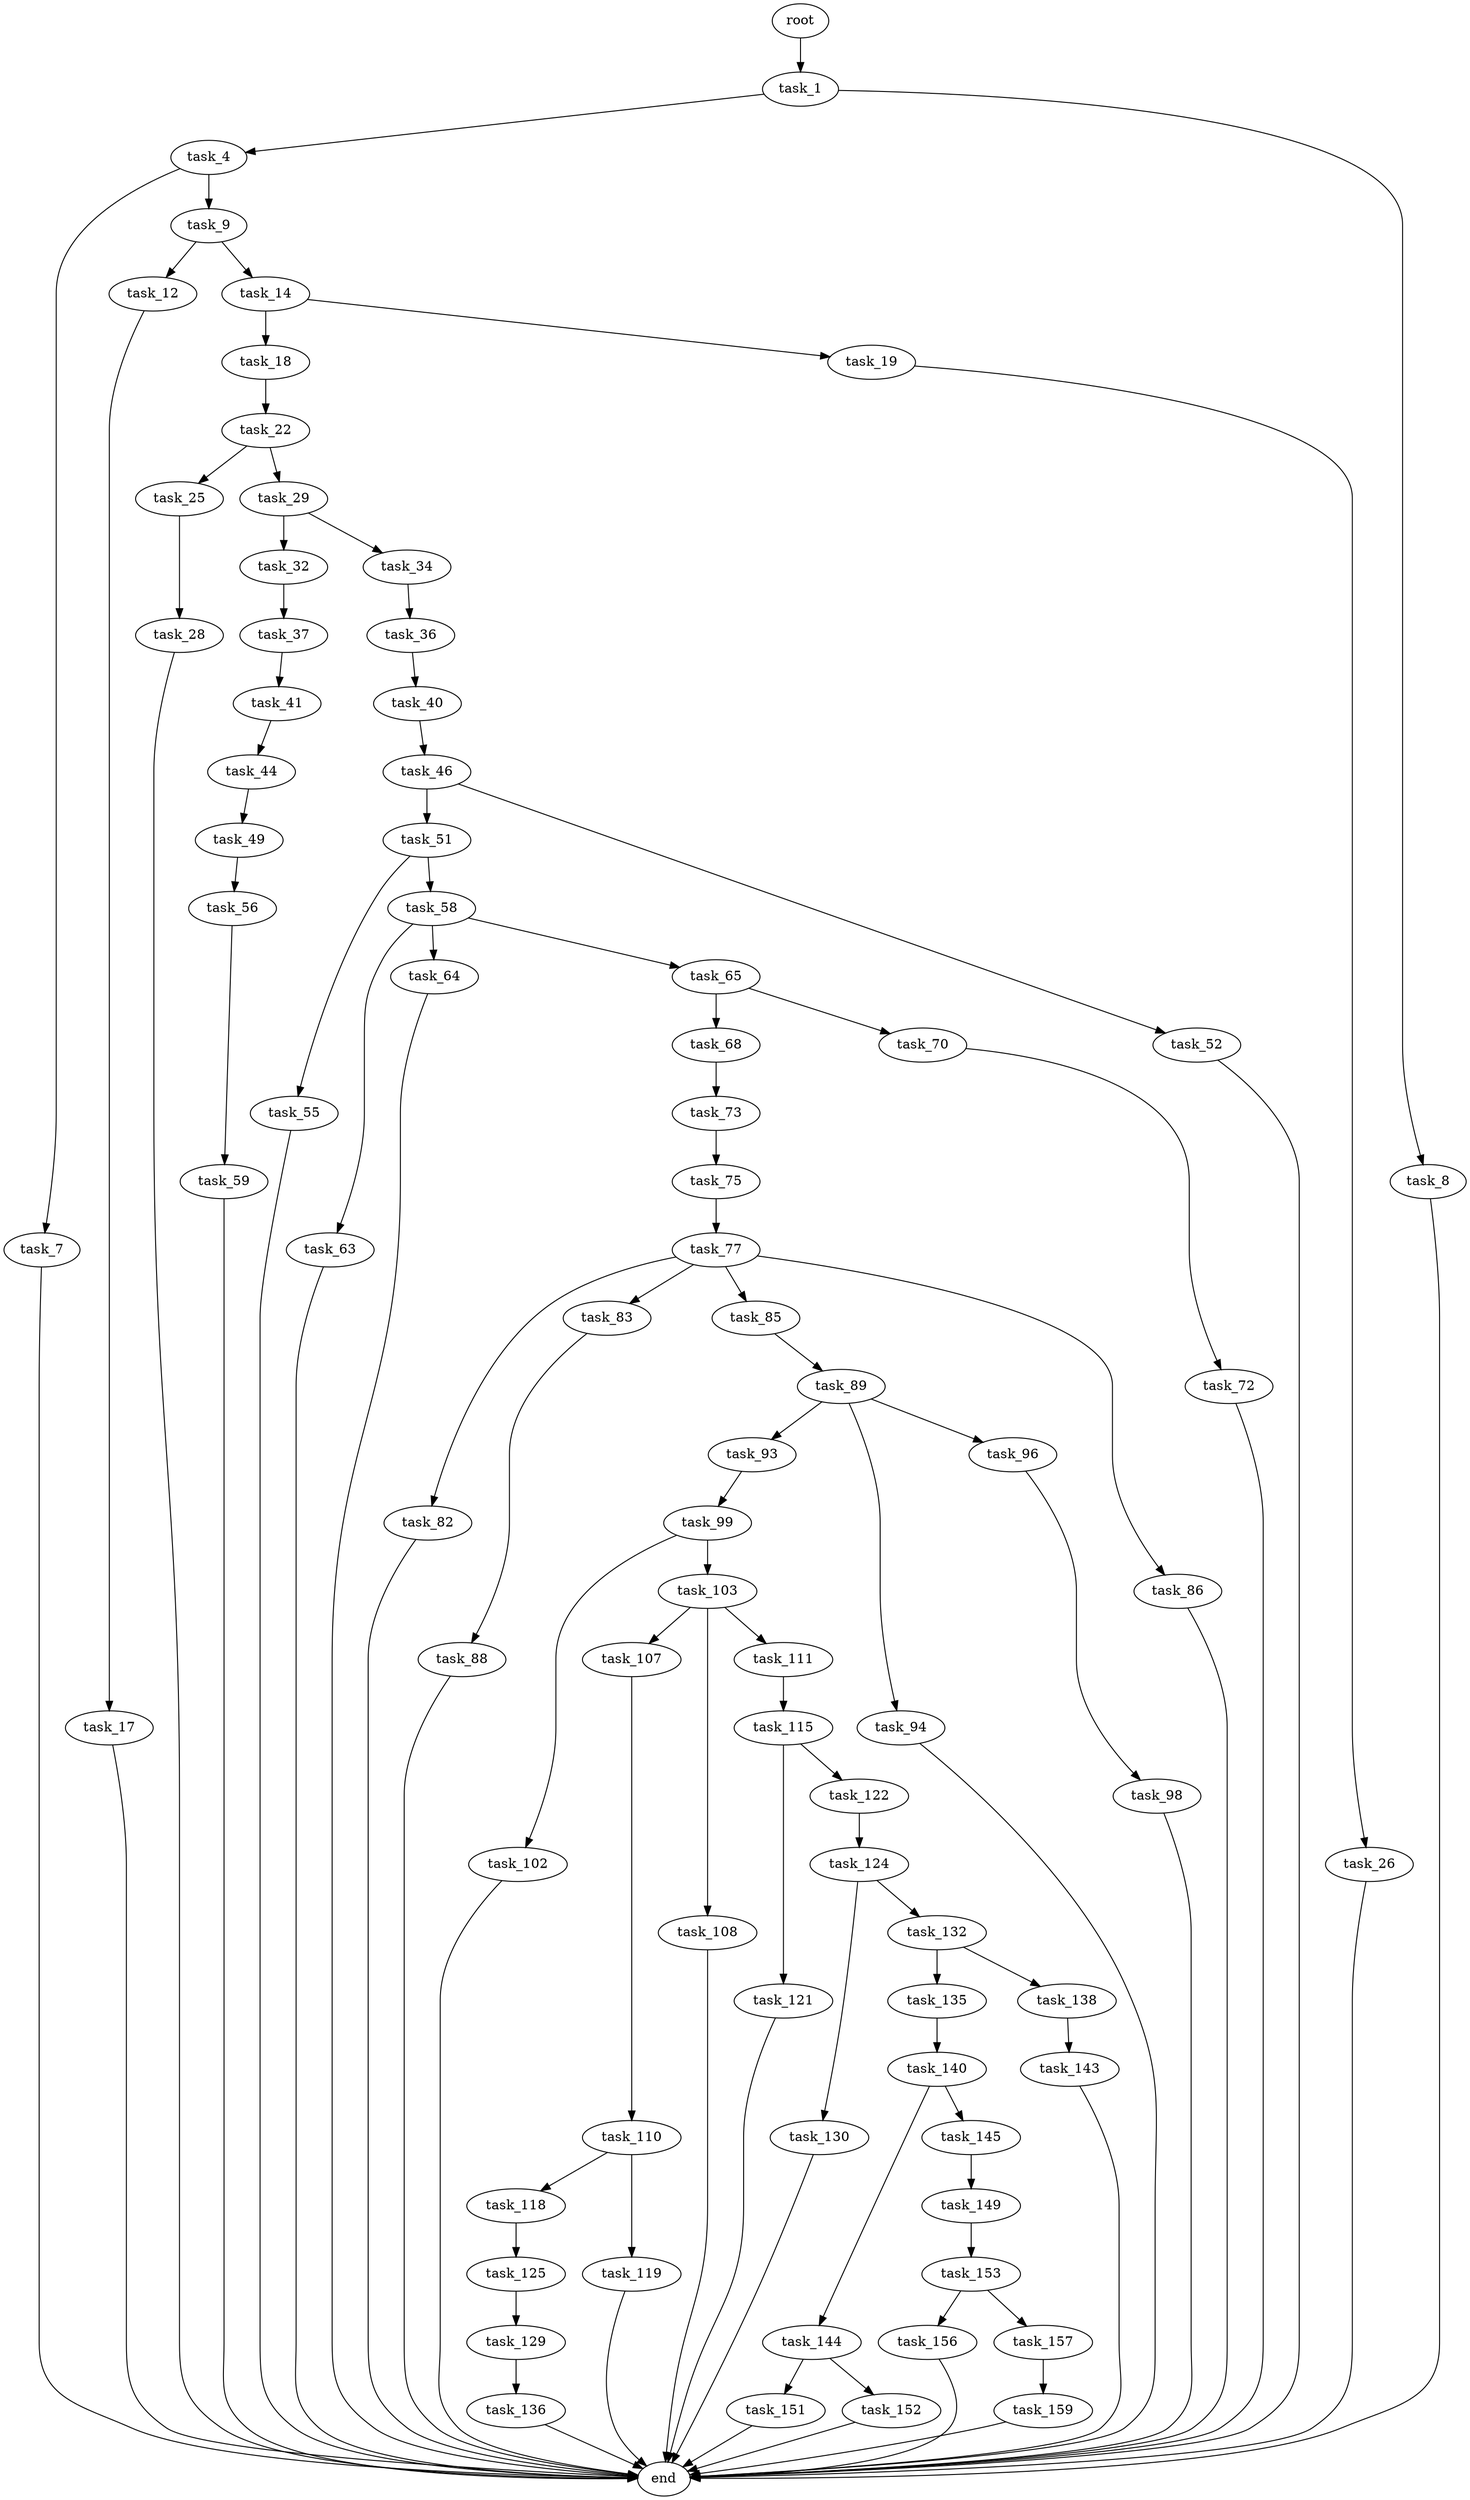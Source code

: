 digraph G {
  root [size="0.000000"];
  task_1 [size="812366935038.000000"];
  task_4 [size="30095647306.000000"];
  task_7 [size="6314616467.000000"];
  task_8 [size="8589934592.000000"];
  task_9 [size="231928233984.000000"];
  task_12 [size="266962241722.000000"];
  task_14 [size="37818220309.000000"];
  task_17 [size="429896207442.000000"];
  task_18 [size="31387721286.000000"];
  task_19 [size="549755813888.000000"];
  task_22 [size="31954583171.000000"];
  task_25 [size="8589934592.000000"];
  task_26 [size="23664880361.000000"];
  task_28 [size="231928233984.000000"];
  task_29 [size="8589934592.000000"];
  task_32 [size="25842415669.000000"];
  task_34 [size="28991029248.000000"];
  task_36 [size="189862045790.000000"];
  task_37 [size="71093454388.000000"];
  task_40 [size="74314217979.000000"];
  task_41 [size="189087135827.000000"];
  task_44 [size="8589934592.000000"];
  task_46 [size="14785731818.000000"];
  task_49 [size="34526574811.000000"];
  task_51 [size="790389299.000000"];
  task_52 [size="152278557650.000000"];
  task_55 [size="134217728000.000000"];
  task_56 [size="134217728000.000000"];
  task_58 [size="2908256036.000000"];
  task_59 [size="8589934592.000000"];
  task_63 [size="1984940024.000000"];
  task_64 [size="28991029248.000000"];
  task_65 [size="17101105559.000000"];
  task_68 [size="2592415676.000000"];
  task_70 [size="33454644999.000000"];
  task_72 [size="636271475786.000000"];
  task_73 [size="1166338060.000000"];
  task_75 [size="242940694060.000000"];
  task_77 [size="16760861970.000000"];
  task_82 [size="358361014226.000000"];
  task_83 [size="199328033525.000000"];
  task_85 [size="231928233984.000000"];
  task_86 [size="19953644098.000000"];
  task_88 [size="26800990642.000000"];
  task_89 [size="20241469668.000000"];
  task_93 [size="3940138885.000000"];
  task_94 [size="5699544405.000000"];
  task_96 [size="10949284370.000000"];
  task_98 [size="231928233984.000000"];
  task_99 [size="403091700068.000000"];
  task_102 [size="8211531937.000000"];
  task_103 [size="46787372795.000000"];
  task_107 [size="253411151872.000000"];
  task_108 [size="368293445632.000000"];
  task_110 [size="8589934592.000000"];
  task_111 [size="63621436003.000000"];
  task_115 [size="28991029248.000000"];
  task_118 [size="1795003928.000000"];
  task_119 [size="10558085672.000000"];
  task_121 [size="139864482149.000000"];
  task_122 [size="10673797230.000000"];
  task_124 [size="63280378753.000000"];
  task_125 [size="782757789696.000000"];
  task_129 [size="782757789696.000000"];
  task_130 [size="2750078171.000000"];
  task_132 [size="28991029248.000000"];
  task_135 [size="28991029248.000000"];
  task_136 [size="2962269270.000000"];
  task_138 [size="134217728000.000000"];
  task_140 [size="43417348049.000000"];
  task_143 [size="3483513682.000000"];
  task_144 [size="14148350899.000000"];
  task_145 [size="9823655916.000000"];
  task_149 [size="76871476541.000000"];
  task_151 [size="5814923388.000000"];
  task_152 [size="134217728000.000000"];
  task_153 [size="357344380433.000000"];
  task_156 [size="724303794298.000000"];
  task_157 [size="231928233984.000000"];
  task_159 [size="68719476736.000000"];
  end [size="0.000000"];

  root -> task_1 [size="1.000000"];
  task_1 -> task_4 [size="679477248.000000"];
  task_1 -> task_8 [size="679477248.000000"];
  task_4 -> task_7 [size="33554432.000000"];
  task_4 -> task_9 [size="33554432.000000"];
  task_7 -> end [size="1.000000"];
  task_8 -> end [size="1.000000"];
  task_9 -> task_12 [size="301989888.000000"];
  task_9 -> task_14 [size="301989888.000000"];
  task_12 -> task_17 [size="411041792.000000"];
  task_14 -> task_18 [size="33554432.000000"];
  task_14 -> task_19 [size="33554432.000000"];
  task_17 -> end [size="1.000000"];
  task_18 -> task_22 [size="536870912.000000"];
  task_19 -> task_26 [size="536870912.000000"];
  task_22 -> task_25 [size="536870912.000000"];
  task_22 -> task_29 [size="536870912.000000"];
  task_25 -> task_28 [size="33554432.000000"];
  task_26 -> end [size="1.000000"];
  task_28 -> end [size="1.000000"];
  task_29 -> task_32 [size="33554432.000000"];
  task_29 -> task_34 [size="33554432.000000"];
  task_32 -> task_37 [size="33554432.000000"];
  task_34 -> task_36 [size="75497472.000000"];
  task_36 -> task_40 [size="536870912.000000"];
  task_37 -> task_41 [size="75497472.000000"];
  task_40 -> task_46 [size="75497472.000000"];
  task_41 -> task_44 [size="536870912.000000"];
  task_44 -> task_49 [size="33554432.000000"];
  task_46 -> task_51 [size="411041792.000000"];
  task_46 -> task_52 [size="411041792.000000"];
  task_49 -> task_56 [size="33554432.000000"];
  task_51 -> task_55 [size="33554432.000000"];
  task_51 -> task_58 [size="33554432.000000"];
  task_52 -> end [size="1.000000"];
  task_55 -> end [size="1.000000"];
  task_56 -> task_59 [size="209715200.000000"];
  task_58 -> task_63 [size="134217728.000000"];
  task_58 -> task_64 [size="134217728.000000"];
  task_58 -> task_65 [size="134217728.000000"];
  task_59 -> end [size="1.000000"];
  task_63 -> end [size="1.000000"];
  task_64 -> end [size="1.000000"];
  task_65 -> task_68 [size="33554432.000000"];
  task_65 -> task_70 [size="33554432.000000"];
  task_68 -> task_73 [size="134217728.000000"];
  task_70 -> task_72 [size="33554432.000000"];
  task_72 -> end [size="1.000000"];
  task_73 -> task_75 [size="33554432.000000"];
  task_75 -> task_77 [size="411041792.000000"];
  task_77 -> task_82 [size="301989888.000000"];
  task_77 -> task_83 [size="301989888.000000"];
  task_77 -> task_85 [size="301989888.000000"];
  task_77 -> task_86 [size="301989888.000000"];
  task_82 -> end [size="1.000000"];
  task_83 -> task_88 [size="536870912.000000"];
  task_85 -> task_89 [size="301989888.000000"];
  task_86 -> end [size="1.000000"];
  task_88 -> end [size="1.000000"];
  task_89 -> task_93 [size="536870912.000000"];
  task_89 -> task_94 [size="536870912.000000"];
  task_89 -> task_96 [size="536870912.000000"];
  task_93 -> task_99 [size="75497472.000000"];
  task_94 -> end [size="1.000000"];
  task_96 -> task_98 [size="33554432.000000"];
  task_98 -> end [size="1.000000"];
  task_99 -> task_102 [size="679477248.000000"];
  task_99 -> task_103 [size="679477248.000000"];
  task_102 -> end [size="1.000000"];
  task_103 -> task_107 [size="134217728.000000"];
  task_103 -> task_108 [size="134217728.000000"];
  task_103 -> task_111 [size="134217728.000000"];
  task_107 -> task_110 [size="838860800.000000"];
  task_108 -> end [size="1.000000"];
  task_110 -> task_118 [size="33554432.000000"];
  task_110 -> task_119 [size="33554432.000000"];
  task_111 -> task_115 [size="134217728.000000"];
  task_115 -> task_121 [size="75497472.000000"];
  task_115 -> task_122 [size="75497472.000000"];
  task_118 -> task_125 [size="33554432.000000"];
  task_119 -> end [size="1.000000"];
  task_121 -> end [size="1.000000"];
  task_122 -> task_124 [size="209715200.000000"];
  task_124 -> task_130 [size="75497472.000000"];
  task_124 -> task_132 [size="75497472.000000"];
  task_125 -> task_129 [size="679477248.000000"];
  task_129 -> task_136 [size="679477248.000000"];
  task_130 -> end [size="1.000000"];
  task_132 -> task_135 [size="75497472.000000"];
  task_132 -> task_138 [size="75497472.000000"];
  task_135 -> task_140 [size="75497472.000000"];
  task_136 -> end [size="1.000000"];
  task_138 -> task_143 [size="209715200.000000"];
  task_140 -> task_144 [size="838860800.000000"];
  task_140 -> task_145 [size="838860800.000000"];
  task_143 -> end [size="1.000000"];
  task_144 -> task_151 [size="301989888.000000"];
  task_144 -> task_152 [size="301989888.000000"];
  task_145 -> task_149 [size="209715200.000000"];
  task_149 -> task_153 [size="209715200.000000"];
  task_151 -> end [size="1.000000"];
  task_152 -> end [size="1.000000"];
  task_153 -> task_156 [size="301989888.000000"];
  task_153 -> task_157 [size="301989888.000000"];
  task_156 -> end [size="1.000000"];
  task_157 -> task_159 [size="301989888.000000"];
  task_159 -> end [size="1.000000"];
}
